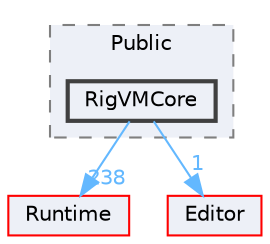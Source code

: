 digraph "RigVMCore"
{
 // INTERACTIVE_SVG=YES
 // LATEX_PDF_SIZE
  bgcolor="transparent";
  edge [fontname=Helvetica,fontsize=10,labelfontname=Helvetica,labelfontsize=10];
  node [fontname=Helvetica,fontsize=10,shape=box,height=0.2,width=0.4];
  compound=true
  subgraph clusterdir_f7a2f873ff7ef1987ccb9ca684c197d3 {
    graph [ bgcolor="#edf0f7", pencolor="grey50", label="Public", fontname=Helvetica,fontsize=10 style="filled,dashed", URL="dir_f7a2f873ff7ef1987ccb9ca684c197d3.html",tooltip=""]
  dir_0c92e88e414b6b43407e8a5cc0feb0c2 [label="RigVMCore", fillcolor="#edf0f7", color="grey25", style="filled,bold", URL="dir_0c92e88e414b6b43407e8a5cc0feb0c2.html",tooltip=""];
  }
  dir_7536b172fbd480bfd146a1b1acd6856b [label="Runtime", fillcolor="#edf0f7", color="red", style="filled", URL="dir_7536b172fbd480bfd146a1b1acd6856b.html",tooltip=""];
  dir_b26507eead720464ba2ac6bbc6dcec5f [label="Editor", fillcolor="#edf0f7", color="red", style="filled", URL="dir_b26507eead720464ba2ac6bbc6dcec5f.html",tooltip=""];
  dir_0c92e88e414b6b43407e8a5cc0feb0c2->dir_7536b172fbd480bfd146a1b1acd6856b [headlabel="238", labeldistance=1.5 headhref="dir_000974_000984.html" href="dir_000974_000984.html" color="steelblue1" fontcolor="steelblue1"];
  dir_0c92e88e414b6b43407e8a5cc0feb0c2->dir_b26507eead720464ba2ac6bbc6dcec5f [headlabel="1", labeldistance=1.5 headhref="dir_000974_000357.html" href="dir_000974_000357.html" color="steelblue1" fontcolor="steelblue1"];
}
